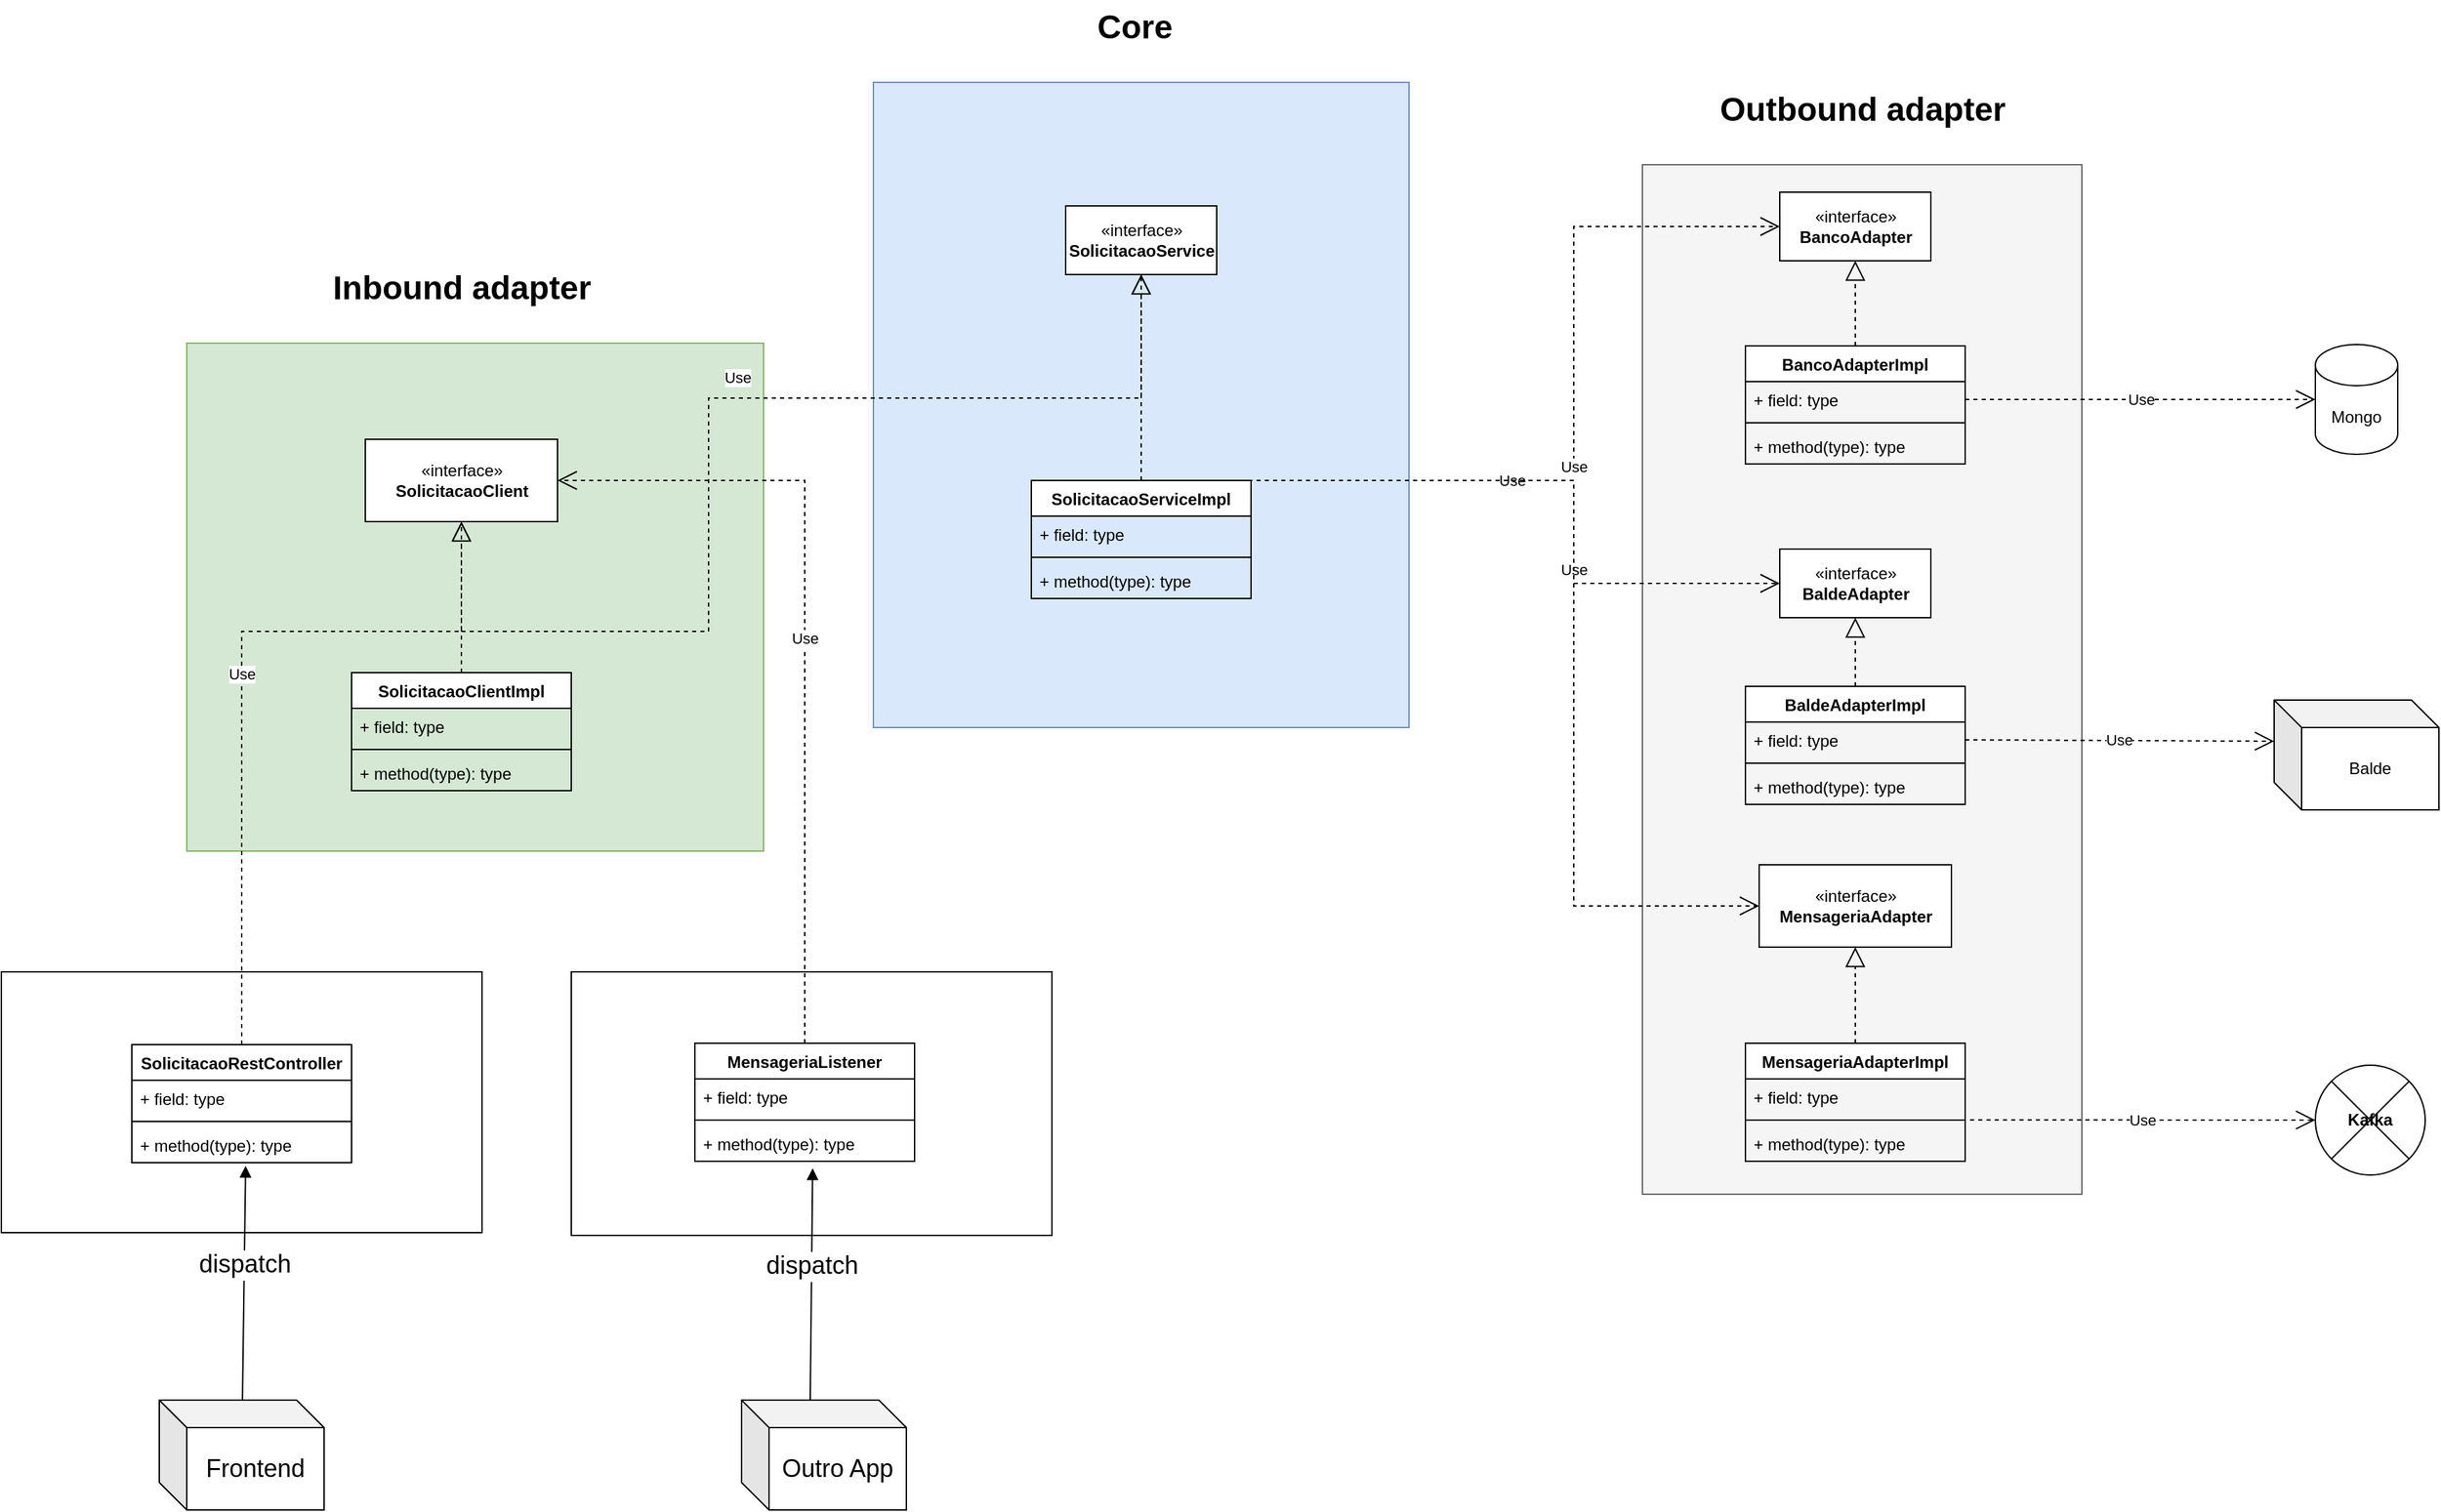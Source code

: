 <mxfile version="18.1.3" type="github">
  <diagram id="C5RBs43oDa-KdzZeNtuy" name="Page-1">
    <mxGraphModel dx="2800" dy="2176" grid="1" gridSize="10" guides="1" tooltips="1" connect="1" arrows="1" fold="1" page="1" pageScale="1" pageWidth="827" pageHeight="1169" math="0" shadow="0">
      <root>
        <mxCell id="WIyWlLk6GJQsqaUBKTNV-0" />
        <mxCell id="WIyWlLk6GJQsqaUBKTNV-1" parent="WIyWlLk6GJQsqaUBKTNV-0" />
        <mxCell id="SUaO-k6_xZo1fd9VXbMi-61" value="" style="rounded=0;whiteSpace=wrap;html=1;" vertex="1" parent="WIyWlLk6GJQsqaUBKTNV-1">
          <mxGeometry x="230" y="618" width="350" height="192" as="geometry" />
        </mxCell>
        <mxCell id="SUaO-k6_xZo1fd9VXbMi-49" value="" style="rounded=0;whiteSpace=wrap;html=1;fillColor=#f5f5f5;fontColor=#333333;strokeColor=#666666;" vertex="1" parent="WIyWlLk6GJQsqaUBKTNV-1">
          <mxGeometry x="1010" y="30" width="320" height="750" as="geometry" />
        </mxCell>
        <mxCell id="SUaO-k6_xZo1fd9VXbMi-25" value="" style="rounded=0;whiteSpace=wrap;html=1;fillColor=#dae8fc;strokeColor=#6c8ebf;" vertex="1" parent="WIyWlLk6GJQsqaUBKTNV-1">
          <mxGeometry x="450" y="-30" width="390" height="470" as="geometry" />
        </mxCell>
        <mxCell id="SUaO-k6_xZo1fd9VXbMi-24" value="" style="rounded=0;whiteSpace=wrap;html=1;" vertex="1" parent="WIyWlLk6GJQsqaUBKTNV-1">
          <mxGeometry x="-185" y="618" width="350" height="190" as="geometry" />
        </mxCell>
        <mxCell id="SUaO-k6_xZo1fd9VXbMi-23" value="" style="rounded=0;whiteSpace=wrap;html=1;fillColor=#d5e8d4;strokeColor=#82b366;" vertex="1" parent="WIyWlLk6GJQsqaUBKTNV-1">
          <mxGeometry x="-50" y="160" width="420" height="370" as="geometry" />
        </mxCell>
        <mxCell id="SUaO-k6_xZo1fd9VXbMi-0" value="«interface»&lt;br&gt;&lt;b&gt;SolicitacaoService&lt;/b&gt;" style="html=1;" vertex="1" parent="WIyWlLk6GJQsqaUBKTNV-1">
          <mxGeometry x="590" y="60" width="110" height="50" as="geometry" />
        </mxCell>
        <mxCell id="SUaO-k6_xZo1fd9VXbMi-1" value="SolicitacaoServiceImpl" style="swimlane;fontStyle=1;align=center;verticalAlign=top;childLayout=stackLayout;horizontal=1;startSize=26;horizontalStack=0;resizeParent=1;resizeParentMax=0;resizeLast=0;collapsible=1;marginBottom=0;" vertex="1" parent="WIyWlLk6GJQsqaUBKTNV-1">
          <mxGeometry x="565" y="260" width="160" height="86" as="geometry" />
        </mxCell>
        <mxCell id="SUaO-k6_xZo1fd9VXbMi-2" value="+ field: type" style="text;strokeColor=none;fillColor=none;align=left;verticalAlign=top;spacingLeft=4;spacingRight=4;overflow=hidden;rotatable=0;points=[[0,0.5],[1,0.5]];portConstraint=eastwest;" vertex="1" parent="SUaO-k6_xZo1fd9VXbMi-1">
          <mxGeometry y="26" width="160" height="26" as="geometry" />
        </mxCell>
        <mxCell id="SUaO-k6_xZo1fd9VXbMi-3" value="" style="line;strokeWidth=1;fillColor=none;align=left;verticalAlign=middle;spacingTop=-1;spacingLeft=3;spacingRight=3;rotatable=0;labelPosition=right;points=[];portConstraint=eastwest;" vertex="1" parent="SUaO-k6_xZo1fd9VXbMi-1">
          <mxGeometry y="52" width="160" height="8" as="geometry" />
        </mxCell>
        <mxCell id="SUaO-k6_xZo1fd9VXbMi-4" value="+ method(type): type" style="text;strokeColor=none;fillColor=none;align=left;verticalAlign=top;spacingLeft=4;spacingRight=4;overflow=hidden;rotatable=0;points=[[0,0.5],[1,0.5]];portConstraint=eastwest;" vertex="1" parent="SUaO-k6_xZo1fd9VXbMi-1">
          <mxGeometry y="60" width="160" height="26" as="geometry" />
        </mxCell>
        <mxCell id="SUaO-k6_xZo1fd9VXbMi-5" value="" style="endArrow=block;dashed=1;endFill=0;endSize=12;html=1;rounded=0;entryX=0.5;entryY=1;entryDx=0;entryDy=0;" edge="1" parent="WIyWlLk6GJQsqaUBKTNV-1" source="SUaO-k6_xZo1fd9VXbMi-1" target="SUaO-k6_xZo1fd9VXbMi-0">
          <mxGeometry width="160" relative="1" as="geometry">
            <mxPoint x="310" y="360" as="sourcePoint" />
            <mxPoint x="470" y="360" as="targetPoint" />
          </mxGeometry>
        </mxCell>
        <mxCell id="SUaO-k6_xZo1fd9VXbMi-6" value="«interface»&lt;br&gt;&lt;b&gt;SolicitacaoClient&lt;/b&gt;" style="html=1;" vertex="1" parent="WIyWlLk6GJQsqaUBKTNV-1">
          <mxGeometry x="80" y="230" width="140" height="60" as="geometry" />
        </mxCell>
        <mxCell id="SUaO-k6_xZo1fd9VXbMi-8" value="SolicitacaoClientImpl" style="swimlane;fontStyle=1;align=center;verticalAlign=top;childLayout=stackLayout;horizontal=1;startSize=26;horizontalStack=0;resizeParent=1;resizeParentMax=0;resizeLast=0;collapsible=1;marginBottom=0;" vertex="1" parent="WIyWlLk6GJQsqaUBKTNV-1">
          <mxGeometry x="70" y="400" width="160" height="86" as="geometry" />
        </mxCell>
        <mxCell id="SUaO-k6_xZo1fd9VXbMi-9" value="+ field: type" style="text;strokeColor=none;fillColor=none;align=left;verticalAlign=top;spacingLeft=4;spacingRight=4;overflow=hidden;rotatable=0;points=[[0,0.5],[1,0.5]];portConstraint=eastwest;" vertex="1" parent="SUaO-k6_xZo1fd9VXbMi-8">
          <mxGeometry y="26" width="160" height="26" as="geometry" />
        </mxCell>
        <mxCell id="SUaO-k6_xZo1fd9VXbMi-10" value="" style="line;strokeWidth=1;fillColor=none;align=left;verticalAlign=middle;spacingTop=-1;spacingLeft=3;spacingRight=3;rotatable=0;labelPosition=right;points=[];portConstraint=eastwest;" vertex="1" parent="SUaO-k6_xZo1fd9VXbMi-8">
          <mxGeometry y="52" width="160" height="8" as="geometry" />
        </mxCell>
        <mxCell id="SUaO-k6_xZo1fd9VXbMi-11" value="+ method(type): type" style="text;strokeColor=none;fillColor=none;align=left;verticalAlign=top;spacingLeft=4;spacingRight=4;overflow=hidden;rotatable=0;points=[[0,0.5],[1,0.5]];portConstraint=eastwest;" vertex="1" parent="SUaO-k6_xZo1fd9VXbMi-8">
          <mxGeometry y="60" width="160" height="26" as="geometry" />
        </mxCell>
        <mxCell id="SUaO-k6_xZo1fd9VXbMi-12" value="" style="endArrow=block;dashed=1;endFill=0;endSize=12;html=1;rounded=0;exitX=0.5;exitY=0;exitDx=0;exitDy=0;entryX=0.5;entryY=1;entryDx=0;entryDy=0;" edge="1" parent="WIyWlLk6GJQsqaUBKTNV-1" source="SUaO-k6_xZo1fd9VXbMi-8" target="SUaO-k6_xZo1fd9VXbMi-6">
          <mxGeometry width="160" relative="1" as="geometry">
            <mxPoint x="150" y="420" as="sourcePoint" />
            <mxPoint x="150" y="390" as="targetPoint" />
          </mxGeometry>
        </mxCell>
        <mxCell id="SUaO-k6_xZo1fd9VXbMi-14" value="Use" style="endArrow=open;endSize=12;dashed=1;html=1;rounded=0;entryX=0.5;entryY=1;entryDx=0;entryDy=0;exitX=0.5;exitY=0;exitDx=0;exitDy=0;" edge="1" parent="WIyWlLk6GJQsqaUBKTNV-1" source="SUaO-k6_xZo1fd9VXbMi-8" target="SUaO-k6_xZo1fd9VXbMi-0">
          <mxGeometry x="0.02" y="15" width="160" relative="1" as="geometry">
            <mxPoint x="150" y="430" as="sourcePoint" />
            <mxPoint x="510" y="160" as="targetPoint" />
            <Array as="points">
              <mxPoint x="150" y="370" />
              <mxPoint x="330" y="370" />
              <mxPoint x="330" y="200" />
              <mxPoint x="645" y="200" />
            </Array>
            <mxPoint as="offset" />
          </mxGeometry>
        </mxCell>
        <mxCell id="SUaO-k6_xZo1fd9VXbMi-16" value="SolicitacaoRestController" style="swimlane;fontStyle=1;align=center;verticalAlign=top;childLayout=stackLayout;horizontal=1;startSize=26;horizontalStack=0;resizeParent=1;resizeParentMax=0;resizeLast=0;collapsible=1;marginBottom=0;" vertex="1" parent="WIyWlLk6GJQsqaUBKTNV-1">
          <mxGeometry x="-90" y="671" width="160" height="86" as="geometry" />
        </mxCell>
        <mxCell id="SUaO-k6_xZo1fd9VXbMi-17" value="+ field: type" style="text;strokeColor=none;fillColor=none;align=left;verticalAlign=top;spacingLeft=4;spacingRight=4;overflow=hidden;rotatable=0;points=[[0,0.5],[1,0.5]];portConstraint=eastwest;" vertex="1" parent="SUaO-k6_xZo1fd9VXbMi-16">
          <mxGeometry y="26" width="160" height="26" as="geometry" />
        </mxCell>
        <mxCell id="SUaO-k6_xZo1fd9VXbMi-18" value="" style="line;strokeWidth=1;fillColor=none;align=left;verticalAlign=middle;spacingTop=-1;spacingLeft=3;spacingRight=3;rotatable=0;labelPosition=right;points=[];portConstraint=eastwest;" vertex="1" parent="SUaO-k6_xZo1fd9VXbMi-16">
          <mxGeometry y="52" width="160" height="8" as="geometry" />
        </mxCell>
        <mxCell id="SUaO-k6_xZo1fd9VXbMi-19" value="+ method(type): type" style="text;strokeColor=none;fillColor=none;align=left;verticalAlign=top;spacingLeft=4;spacingRight=4;overflow=hidden;rotatable=0;points=[[0,0.5],[1,0.5]];portConstraint=eastwest;" vertex="1" parent="SUaO-k6_xZo1fd9VXbMi-16">
          <mxGeometry y="60" width="160" height="26" as="geometry" />
        </mxCell>
        <mxCell id="SUaO-k6_xZo1fd9VXbMi-20" value="Use" style="endArrow=open;endSize=12;dashed=1;html=1;rounded=0;exitX=0.5;exitY=0;exitDx=0;exitDy=0;entryX=0.5;entryY=1;entryDx=0;entryDy=0;" edge="1" parent="WIyWlLk6GJQsqaUBKTNV-1" source="SUaO-k6_xZo1fd9VXbMi-16" target="SUaO-k6_xZo1fd9VXbMi-6">
          <mxGeometry width="160" relative="1" as="geometry">
            <mxPoint x="310" y="560" as="sourcePoint" />
            <mxPoint x="190" y="390" as="targetPoint" />
            <Array as="points">
              <mxPoint x="-10" y="580" />
              <mxPoint x="-10" y="370" />
              <mxPoint x="150" y="370" />
            </Array>
          </mxGeometry>
        </mxCell>
        <mxCell id="SUaO-k6_xZo1fd9VXbMi-27" value="«interface»&lt;br&gt;&lt;b&gt;BancoAdapter&lt;/b&gt;" style="html=1;" vertex="1" parent="WIyWlLk6GJQsqaUBKTNV-1">
          <mxGeometry x="1110" y="50" width="110" height="50" as="geometry" />
        </mxCell>
        <mxCell id="SUaO-k6_xZo1fd9VXbMi-28" value="BancoAdapterImpl" style="swimlane;fontStyle=1;align=center;verticalAlign=top;childLayout=stackLayout;horizontal=1;startSize=26;horizontalStack=0;resizeParent=1;resizeParentMax=0;resizeLast=0;collapsible=1;marginBottom=0;" vertex="1" parent="WIyWlLk6GJQsqaUBKTNV-1">
          <mxGeometry x="1085" y="162" width="160" height="86" as="geometry" />
        </mxCell>
        <mxCell id="SUaO-k6_xZo1fd9VXbMi-29" value="+ field: type" style="text;strokeColor=none;fillColor=none;align=left;verticalAlign=top;spacingLeft=4;spacingRight=4;overflow=hidden;rotatable=0;points=[[0,0.5],[1,0.5]];portConstraint=eastwest;" vertex="1" parent="SUaO-k6_xZo1fd9VXbMi-28">
          <mxGeometry y="26" width="160" height="26" as="geometry" />
        </mxCell>
        <mxCell id="SUaO-k6_xZo1fd9VXbMi-30" value="" style="line;strokeWidth=1;fillColor=none;align=left;verticalAlign=middle;spacingTop=-1;spacingLeft=3;spacingRight=3;rotatable=0;labelPosition=right;points=[];portConstraint=eastwest;" vertex="1" parent="SUaO-k6_xZo1fd9VXbMi-28">
          <mxGeometry y="52" width="160" height="8" as="geometry" />
        </mxCell>
        <mxCell id="SUaO-k6_xZo1fd9VXbMi-31" value="+ method(type): type" style="text;strokeColor=none;fillColor=none;align=left;verticalAlign=top;spacingLeft=4;spacingRight=4;overflow=hidden;rotatable=0;points=[[0,0.5],[1,0.5]];portConstraint=eastwest;" vertex="1" parent="SUaO-k6_xZo1fd9VXbMi-28">
          <mxGeometry y="60" width="160" height="26" as="geometry" />
        </mxCell>
        <mxCell id="SUaO-k6_xZo1fd9VXbMi-32" value="" style="endArrow=block;dashed=1;endFill=0;endSize=12;html=1;rounded=0;entryX=0.5;entryY=1;entryDx=0;entryDy=0;exitX=0.5;exitY=0;exitDx=0;exitDy=0;" edge="1" parent="WIyWlLk6GJQsqaUBKTNV-1" source="SUaO-k6_xZo1fd9VXbMi-28" target="SUaO-k6_xZo1fd9VXbMi-27">
          <mxGeometry width="160" relative="1" as="geometry">
            <mxPoint x="700" y="260" as="sourcePoint" />
            <mxPoint x="860" y="260" as="targetPoint" />
          </mxGeometry>
        </mxCell>
        <mxCell id="SUaO-k6_xZo1fd9VXbMi-33" value="«interface»&lt;br&gt;&lt;b&gt;BaldeAdapter&lt;/b&gt;" style="html=1;" vertex="1" parent="WIyWlLk6GJQsqaUBKTNV-1">
          <mxGeometry x="1110" y="310" width="110" height="50" as="geometry" />
        </mxCell>
        <mxCell id="SUaO-k6_xZo1fd9VXbMi-34" value="BaldeAdapterImpl" style="swimlane;fontStyle=1;align=center;verticalAlign=top;childLayout=stackLayout;horizontal=1;startSize=26;horizontalStack=0;resizeParent=1;resizeParentMax=0;resizeLast=0;collapsible=1;marginBottom=0;" vertex="1" parent="WIyWlLk6GJQsqaUBKTNV-1">
          <mxGeometry x="1085" y="410" width="160" height="86" as="geometry" />
        </mxCell>
        <mxCell id="SUaO-k6_xZo1fd9VXbMi-35" value="+ field: type" style="text;strokeColor=none;fillColor=none;align=left;verticalAlign=top;spacingLeft=4;spacingRight=4;overflow=hidden;rotatable=0;points=[[0,0.5],[1,0.5]];portConstraint=eastwest;" vertex="1" parent="SUaO-k6_xZo1fd9VXbMi-34">
          <mxGeometry y="26" width="160" height="26" as="geometry" />
        </mxCell>
        <mxCell id="SUaO-k6_xZo1fd9VXbMi-36" value="" style="line;strokeWidth=1;fillColor=none;align=left;verticalAlign=middle;spacingTop=-1;spacingLeft=3;spacingRight=3;rotatable=0;labelPosition=right;points=[];portConstraint=eastwest;" vertex="1" parent="SUaO-k6_xZo1fd9VXbMi-34">
          <mxGeometry y="52" width="160" height="8" as="geometry" />
        </mxCell>
        <mxCell id="SUaO-k6_xZo1fd9VXbMi-37" value="+ method(type): type" style="text;strokeColor=none;fillColor=none;align=left;verticalAlign=top;spacingLeft=4;spacingRight=4;overflow=hidden;rotatable=0;points=[[0,0.5],[1,0.5]];portConstraint=eastwest;" vertex="1" parent="SUaO-k6_xZo1fd9VXbMi-34">
          <mxGeometry y="60" width="160" height="26" as="geometry" />
        </mxCell>
        <mxCell id="SUaO-k6_xZo1fd9VXbMi-38" value="" style="endArrow=block;dashed=1;endFill=0;endSize=12;html=1;rounded=0;entryX=0.5;entryY=1;entryDx=0;entryDy=0;exitX=0.5;exitY=0;exitDx=0;exitDy=0;" edge="1" parent="WIyWlLk6GJQsqaUBKTNV-1" source="SUaO-k6_xZo1fd9VXbMi-34" target="SUaO-k6_xZo1fd9VXbMi-33">
          <mxGeometry width="160" relative="1" as="geometry">
            <mxPoint x="1280" y="408" as="sourcePoint" />
            <mxPoint x="1280" y="346" as="targetPoint" />
          </mxGeometry>
        </mxCell>
        <mxCell id="SUaO-k6_xZo1fd9VXbMi-39" value="«interface»&lt;br&gt;&lt;b&gt;MensageriaAdapter&lt;/b&gt;" style="html=1;" vertex="1" parent="WIyWlLk6GJQsqaUBKTNV-1">
          <mxGeometry x="1095" y="540" width="140" height="60" as="geometry" />
        </mxCell>
        <mxCell id="SUaO-k6_xZo1fd9VXbMi-41" value="MensageriaAdapterImpl" style="swimlane;fontStyle=1;align=center;verticalAlign=top;childLayout=stackLayout;horizontal=1;startSize=26;horizontalStack=0;resizeParent=1;resizeParentMax=0;resizeLast=0;collapsible=1;marginBottom=0;" vertex="1" parent="WIyWlLk6GJQsqaUBKTNV-1">
          <mxGeometry x="1085" y="670" width="160" height="86" as="geometry" />
        </mxCell>
        <mxCell id="SUaO-k6_xZo1fd9VXbMi-42" value="+ field: type" style="text;strokeColor=none;fillColor=none;align=left;verticalAlign=top;spacingLeft=4;spacingRight=4;overflow=hidden;rotatable=0;points=[[0,0.5],[1,0.5]];portConstraint=eastwest;" vertex="1" parent="SUaO-k6_xZo1fd9VXbMi-41">
          <mxGeometry y="26" width="160" height="26" as="geometry" />
        </mxCell>
        <mxCell id="SUaO-k6_xZo1fd9VXbMi-43" value="" style="line;strokeWidth=1;fillColor=none;align=left;verticalAlign=middle;spacingTop=-1;spacingLeft=3;spacingRight=3;rotatable=0;labelPosition=right;points=[];portConstraint=eastwest;" vertex="1" parent="SUaO-k6_xZo1fd9VXbMi-41">
          <mxGeometry y="52" width="160" height="8" as="geometry" />
        </mxCell>
        <mxCell id="SUaO-k6_xZo1fd9VXbMi-44" value="+ method(type): type" style="text;strokeColor=none;fillColor=none;align=left;verticalAlign=top;spacingLeft=4;spacingRight=4;overflow=hidden;rotatable=0;points=[[0,0.5],[1,0.5]];portConstraint=eastwest;" vertex="1" parent="SUaO-k6_xZo1fd9VXbMi-41">
          <mxGeometry y="60" width="160" height="26" as="geometry" />
        </mxCell>
        <mxCell id="SUaO-k6_xZo1fd9VXbMi-45" value="" style="endArrow=block;dashed=1;endFill=0;endSize=12;html=1;rounded=0;entryX=0.5;entryY=1;entryDx=0;entryDy=0;exitX=0.5;exitY=0;exitDx=0;exitDy=0;" edge="1" parent="WIyWlLk6GJQsqaUBKTNV-1" source="SUaO-k6_xZo1fd9VXbMi-41" target="SUaO-k6_xZo1fd9VXbMi-39">
          <mxGeometry width="160" relative="1" as="geometry">
            <mxPoint x="1165" y="660" as="sourcePoint" />
            <mxPoint x="1270" y="620" as="targetPoint" />
          </mxGeometry>
        </mxCell>
        <mxCell id="SUaO-k6_xZo1fd9VXbMi-46" value="Use" style="endArrow=open;endSize=12;dashed=1;html=1;rounded=0;exitX=0.5;exitY=0;exitDx=0;exitDy=0;entryX=0;entryY=0.5;entryDx=0;entryDy=0;" edge="1" parent="WIyWlLk6GJQsqaUBKTNV-1" source="SUaO-k6_xZo1fd9VXbMi-1" target="SUaO-k6_xZo1fd9VXbMi-39">
          <mxGeometry width="160" relative="1" as="geometry">
            <mxPoint x="700" y="360" as="sourcePoint" />
            <mxPoint x="1060" y="580" as="targetPoint" />
            <Array as="points">
              <mxPoint x="930" y="260" />
              <mxPoint x="960" y="260" />
              <mxPoint x="960" y="510" />
              <mxPoint x="960" y="570" />
              <mxPoint x="1050" y="570" />
            </Array>
          </mxGeometry>
        </mxCell>
        <mxCell id="SUaO-k6_xZo1fd9VXbMi-47" value="Use" style="endArrow=open;endSize=12;dashed=1;html=1;rounded=0;entryX=0;entryY=0.5;entryDx=0;entryDy=0;exitX=0.5;exitY=0;exitDx=0;exitDy=0;" edge="1" parent="WIyWlLk6GJQsqaUBKTNV-1" source="SUaO-k6_xZo1fd9VXbMi-1" target="SUaO-k6_xZo1fd9VXbMi-33">
          <mxGeometry width="160" relative="1" as="geometry">
            <mxPoint x="870" y="230" as="sourcePoint" />
            <mxPoint x="910" y="360" as="targetPoint" />
            <Array as="points">
              <mxPoint x="960" y="260" />
              <mxPoint x="960" y="335" />
            </Array>
          </mxGeometry>
        </mxCell>
        <mxCell id="SUaO-k6_xZo1fd9VXbMi-48" value="Use" style="endArrow=open;endSize=12;dashed=1;html=1;rounded=0;entryX=0;entryY=0.5;entryDx=0;entryDy=0;exitX=0.5;exitY=0;exitDx=0;exitDy=0;" edge="1" parent="WIyWlLk6GJQsqaUBKTNV-1" source="SUaO-k6_xZo1fd9VXbMi-1" target="SUaO-k6_xZo1fd9VXbMi-27">
          <mxGeometry width="160" relative="1" as="geometry">
            <mxPoint x="750" y="360" as="sourcePoint" />
            <mxPoint x="910" y="360" as="targetPoint" />
            <Array as="points">
              <mxPoint x="960" y="260" />
              <mxPoint x="960" y="75" />
            </Array>
          </mxGeometry>
        </mxCell>
        <mxCell id="SUaO-k6_xZo1fd9VXbMi-50" value="Mongo" style="shape=cylinder3;whiteSpace=wrap;html=1;boundedLbl=1;backgroundOutline=1;size=15;" vertex="1" parent="WIyWlLk6GJQsqaUBKTNV-1">
          <mxGeometry x="1500" y="161" width="60" height="80" as="geometry" />
        </mxCell>
        <mxCell id="SUaO-k6_xZo1fd9VXbMi-51" value="Use" style="endArrow=open;endSize=12;dashed=1;html=1;rounded=0;entryX=0;entryY=0.5;entryDx=0;entryDy=0;entryPerimeter=0;exitX=1;exitY=0.5;exitDx=0;exitDy=0;" edge="1" parent="WIyWlLk6GJQsqaUBKTNV-1" source="SUaO-k6_xZo1fd9VXbMi-29" target="SUaO-k6_xZo1fd9VXbMi-50">
          <mxGeometry width="160" relative="1" as="geometry">
            <mxPoint x="1140" y="360" as="sourcePoint" />
            <mxPoint x="1300" y="360" as="targetPoint" />
          </mxGeometry>
        </mxCell>
        <mxCell id="SUaO-k6_xZo1fd9VXbMi-52" value="Balde" style="shape=cube;whiteSpace=wrap;html=1;boundedLbl=1;backgroundOutline=1;darkOpacity=0.05;darkOpacity2=0.1;" vertex="1" parent="WIyWlLk6GJQsqaUBKTNV-1">
          <mxGeometry x="1470" y="420" width="120" height="80" as="geometry" />
        </mxCell>
        <mxCell id="SUaO-k6_xZo1fd9VXbMi-53" value="Use" style="endArrow=open;endSize=12;dashed=1;html=1;rounded=0;entryX=0;entryY=0;entryDx=0;entryDy=30;entryPerimeter=0;exitX=1;exitY=0.5;exitDx=0;exitDy=0;" edge="1" parent="WIyWlLk6GJQsqaUBKTNV-1" source="SUaO-k6_xZo1fd9VXbMi-35" target="SUaO-k6_xZo1fd9VXbMi-52">
          <mxGeometry width="160" relative="1" as="geometry">
            <mxPoint x="1140" y="500" as="sourcePoint" />
            <mxPoint x="1300" y="500" as="targetPoint" />
          </mxGeometry>
        </mxCell>
        <mxCell id="SUaO-k6_xZo1fd9VXbMi-54" value="&lt;b&gt;Kafka&lt;/b&gt;" style="shape=sumEllipse;perimeter=ellipsePerimeter;whiteSpace=wrap;html=1;backgroundOutline=1;" vertex="1" parent="WIyWlLk6GJQsqaUBKTNV-1">
          <mxGeometry x="1500" y="686" width="80" height="80" as="geometry" />
        </mxCell>
        <mxCell id="SUaO-k6_xZo1fd9VXbMi-56" value="Use" style="endArrow=open;endSize=12;dashed=1;html=1;rounded=0;entryX=0;entryY=0.5;entryDx=0;entryDy=0;exitX=1.022;exitY=-0.159;exitDx=0;exitDy=0;exitPerimeter=0;" edge="1" parent="WIyWlLk6GJQsqaUBKTNV-1" source="SUaO-k6_xZo1fd9VXbMi-44" target="SUaO-k6_xZo1fd9VXbMi-54">
          <mxGeometry width="160" relative="1" as="geometry">
            <mxPoint x="1140" y="500" as="sourcePoint" />
            <mxPoint x="1300" y="500" as="targetPoint" />
          </mxGeometry>
        </mxCell>
        <mxCell id="SUaO-k6_xZo1fd9VXbMi-57" value="MensageriaListener" style="swimlane;fontStyle=1;align=center;verticalAlign=top;childLayout=stackLayout;horizontal=1;startSize=26;horizontalStack=0;resizeParent=1;resizeParentMax=0;resizeLast=0;collapsible=1;marginBottom=0;" vertex="1" parent="WIyWlLk6GJQsqaUBKTNV-1">
          <mxGeometry x="320" y="670" width="160" height="86" as="geometry" />
        </mxCell>
        <mxCell id="SUaO-k6_xZo1fd9VXbMi-58" value="+ field: type" style="text;strokeColor=none;fillColor=none;align=left;verticalAlign=top;spacingLeft=4;spacingRight=4;overflow=hidden;rotatable=0;points=[[0,0.5],[1,0.5]];portConstraint=eastwest;" vertex="1" parent="SUaO-k6_xZo1fd9VXbMi-57">
          <mxGeometry y="26" width="160" height="26" as="geometry" />
        </mxCell>
        <mxCell id="SUaO-k6_xZo1fd9VXbMi-59" value="" style="line;strokeWidth=1;fillColor=none;align=left;verticalAlign=middle;spacingTop=-1;spacingLeft=3;spacingRight=3;rotatable=0;labelPosition=right;points=[];portConstraint=eastwest;" vertex="1" parent="SUaO-k6_xZo1fd9VXbMi-57">
          <mxGeometry y="52" width="160" height="8" as="geometry" />
        </mxCell>
        <mxCell id="SUaO-k6_xZo1fd9VXbMi-60" value="+ method(type): type" style="text;strokeColor=none;fillColor=none;align=left;verticalAlign=top;spacingLeft=4;spacingRight=4;overflow=hidden;rotatable=0;points=[[0,0.5],[1,0.5]];portConstraint=eastwest;" vertex="1" parent="SUaO-k6_xZo1fd9VXbMi-57">
          <mxGeometry y="60" width="160" height="26" as="geometry" />
        </mxCell>
        <mxCell id="SUaO-k6_xZo1fd9VXbMi-62" value="Use" style="endArrow=open;endSize=12;dashed=1;html=1;rounded=0;exitX=0.5;exitY=0;exitDx=0;exitDy=0;entryX=1;entryY=0.5;entryDx=0;entryDy=0;" edge="1" parent="WIyWlLk6GJQsqaUBKTNV-1" source="SUaO-k6_xZo1fd9VXbMi-57" target="SUaO-k6_xZo1fd9VXbMi-6">
          <mxGeometry width="160" relative="1" as="geometry">
            <mxPoint x="730" y="500" as="sourcePoint" />
            <mxPoint x="890" y="500" as="targetPoint" />
            <Array as="points">
              <mxPoint x="400" y="500" />
              <mxPoint x="400" y="350" />
              <mxPoint x="400" y="260" />
            </Array>
          </mxGeometry>
        </mxCell>
        <mxCell id="SUaO-k6_xZo1fd9VXbMi-63" value="Inbound adapter" style="text;strokeColor=none;fillColor=none;html=1;fontSize=24;fontStyle=1;verticalAlign=middle;align=center;" vertex="1" parent="WIyWlLk6GJQsqaUBKTNV-1">
          <mxGeometry x="100" y="100" width="100" height="40" as="geometry" />
        </mxCell>
        <mxCell id="SUaO-k6_xZo1fd9VXbMi-64" value="Core" style="text;strokeColor=none;fillColor=none;html=1;fontSize=24;fontStyle=1;verticalAlign=middle;align=center;" vertex="1" parent="WIyWlLk6GJQsqaUBKTNV-1">
          <mxGeometry x="590" y="-90" width="100" height="40" as="geometry" />
        </mxCell>
        <mxCell id="SUaO-k6_xZo1fd9VXbMi-65" value="Outbound adapter" style="text;strokeColor=none;fillColor=none;html=1;fontSize=24;fontStyle=1;verticalAlign=middle;align=center;" vertex="1" parent="WIyWlLk6GJQsqaUBKTNV-1">
          <mxGeometry x="1120" y="-30" width="100" height="40" as="geometry" />
        </mxCell>
        <mxCell id="SUaO-k6_xZo1fd9VXbMi-66" value="Frontend" style="shape=cube;whiteSpace=wrap;html=1;boundedLbl=1;backgroundOutline=1;darkOpacity=0.05;darkOpacity2=0.1;fontSize=18;" vertex="1" parent="WIyWlLk6GJQsqaUBKTNV-1">
          <mxGeometry x="-70" y="930" width="120" height="80" as="geometry" />
        </mxCell>
        <mxCell id="SUaO-k6_xZo1fd9VXbMi-67" value="Outro App" style="shape=cube;whiteSpace=wrap;html=1;boundedLbl=1;backgroundOutline=1;darkOpacity=0.05;darkOpacity2=0.1;fontSize=18;" vertex="1" parent="WIyWlLk6GJQsqaUBKTNV-1">
          <mxGeometry x="354" y="930" width="120" height="80" as="geometry" />
        </mxCell>
        <mxCell id="SUaO-k6_xZo1fd9VXbMi-68" value="dispatch" style="html=1;verticalAlign=bottom;endArrow=block;rounded=0;fontSize=18;entryX=0.518;entryY=1.088;entryDx=0;entryDy=0;entryPerimeter=0;" edge="1" parent="WIyWlLk6GJQsqaUBKTNV-1" source="SUaO-k6_xZo1fd9VXbMi-66" target="SUaO-k6_xZo1fd9VXbMi-19">
          <mxGeometry width="80" relative="1" as="geometry">
            <mxPoint x="590" y="640" as="sourcePoint" />
            <mxPoint x="670" y="640" as="targetPoint" />
          </mxGeometry>
        </mxCell>
        <mxCell id="SUaO-k6_xZo1fd9VXbMi-69" value="dispatch" style="html=1;verticalAlign=bottom;endArrow=block;rounded=0;fontSize=18;exitX=0;exitY=0;exitDx=50.0;exitDy=0;exitPerimeter=0;entryX=0.536;entryY=1.198;entryDx=0;entryDy=0;entryPerimeter=0;" edge="1" parent="WIyWlLk6GJQsqaUBKTNV-1" source="SUaO-k6_xZo1fd9VXbMi-67" target="SUaO-k6_xZo1fd9VXbMi-60">
          <mxGeometry width="80" relative="1" as="geometry">
            <mxPoint x="590" y="640" as="sourcePoint" />
            <mxPoint x="670" y="640" as="targetPoint" />
          </mxGeometry>
        </mxCell>
      </root>
    </mxGraphModel>
  </diagram>
</mxfile>

